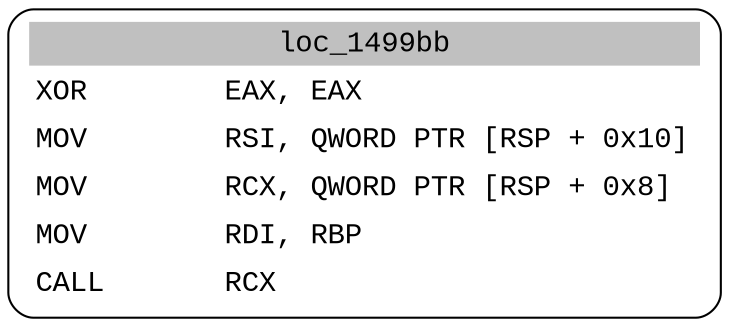 digraph asm_graph {
1941 [
shape="Mrecord" fontname="Courier New"label =<<table border="0" cellborder="0" cellpadding="3"><tr><td align="center" colspan="2" bgcolor="grey">loc_1499bb</td></tr><tr><td align="left">XOR        EAX, EAX</td></tr><tr><td align="left">MOV        RSI, QWORD PTR [RSP + 0x10]</td></tr><tr><td align="left">MOV        RCX, QWORD PTR [RSP + 0x8]</td></tr><tr><td align="left">MOV        RDI, RBP</td></tr><tr><td align="left">CALL       RCX</td></tr></table>> ];
}